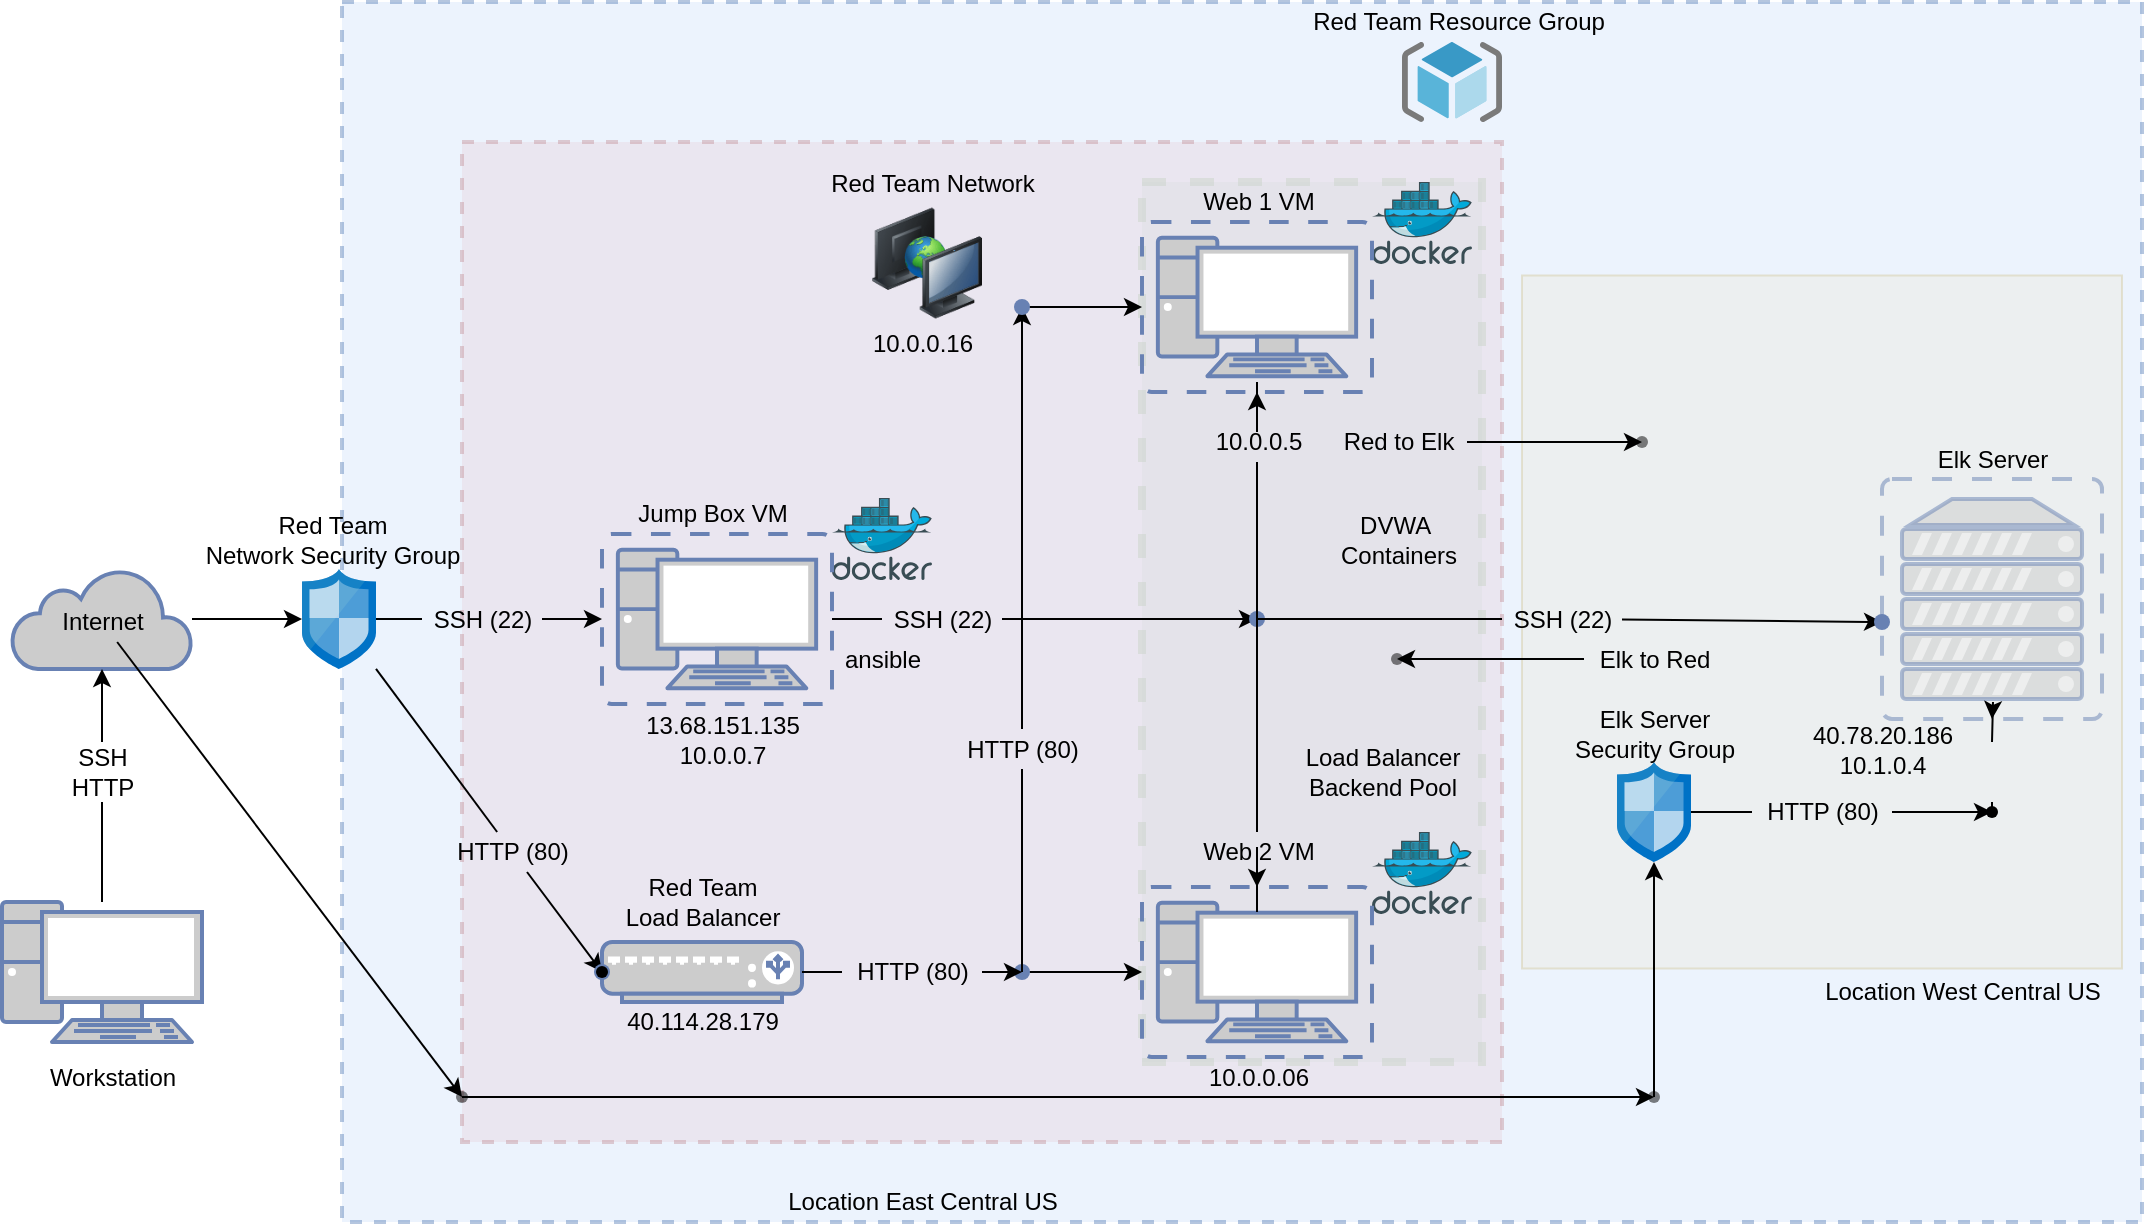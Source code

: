 <mxfile version="15.3.8" type="github">
  <diagram id="gVg1l_e5ngf7s3ofBA7y" name="Page-1">
    <mxGraphModel dx="1420" dy="1215" grid="1" gridSize="10" guides="1" tooltips="1" connect="1" arrows="1" fold="1" page="1" pageScale="1" pageWidth="850" pageHeight="1100" math="0" shadow="0">
      <root>
        <mxCell id="0" />
        <mxCell id="1" parent="0" />
        <mxCell id="SJfGVHEzepV90QxteeoU-1" value="" style="whiteSpace=wrap;html=1;opacity=50;fillColor=#fff2cc;strokeColor=#d6b656;" vertex="1" parent="1">
          <mxGeometry x="810" y="346.75" width="300" height="346.5" as="geometry" />
        </mxCell>
        <mxCell id="CPA8m_iI57cZgcrJaICC-56" value="" style="whiteSpace=wrap;html=1;dashed=1;strokeWidth=4;opacity=50;fillColor=#d5e8d4;strokeColor=#82b366;" parent="1" vertex="1">
          <mxGeometry x="620" y="300" width="170" height="440" as="geometry" />
        </mxCell>
        <mxCell id="CPA8m_iI57cZgcrJaICC-45" value="" style="whiteSpace=wrap;html=1;dashed=1;strokeWidth=2;opacity=50;fillColor=#f8cecc;strokeColor=#b85450;" parent="1" vertex="1">
          <mxGeometry x="280" y="280" width="520" height="500" as="geometry" />
        </mxCell>
        <mxCell id="CPA8m_iI57cZgcrJaICC-43" value="" style="whiteSpace=wrap;html=1;dashed=1;opacity=50;strokeWidth=2;fillColor=#dae8fc;strokeColor=#6c8ebf;" parent="1" vertex="1">
          <mxGeometry x="220" y="210" width="900" height="610" as="geometry" />
        </mxCell>
        <mxCell id="CPA8m_iI57cZgcrJaICC-19" value="" style="edgeStyle=orthogonalEdgeStyle;rounded=0;orthogonalLoop=1;jettySize=auto;html=1;" parent="1" source="CPA8m_iI57cZgcrJaICC-1" target="CPA8m_iI57cZgcrJaICC-10" edge="1">
          <mxGeometry relative="1" as="geometry" />
        </mxCell>
        <mxCell id="CPA8m_iI57cZgcrJaICC-1" value="" style="html=1;outlineConnect=0;fillColor=#CCCCCC;strokeColor=#6881B3;gradientColor=none;gradientDirection=north;strokeWidth=2;shape=mxgraph.networks.cloud;fontColor=#ffffff;" parent="1" vertex="1">
          <mxGeometry x="55" y="493.5" width="90" height="50" as="geometry" />
        </mxCell>
        <mxCell id="CPA8m_iI57cZgcrJaICC-15" value="" style="edgeStyle=orthogonalEdgeStyle;rounded=0;orthogonalLoop=1;jettySize=auto;html=1;startArrow=none;" parent="1" source="CPA8m_iI57cZgcrJaICC-46" target="CPA8m_iI57cZgcrJaICC-1" edge="1">
          <mxGeometry relative="1" as="geometry" />
        </mxCell>
        <mxCell id="CPA8m_iI57cZgcrJaICC-2" value="" style="fontColor=#0066CC;verticalAlign=top;verticalLabelPosition=bottom;labelPosition=center;align=center;html=1;outlineConnect=0;fillColor=#CCCCCC;strokeColor=#6881B3;gradientColor=none;gradientDirection=north;strokeWidth=2;shape=mxgraph.networks.pc;" parent="1" vertex="1">
          <mxGeometry x="50" y="660" width="100" height="70" as="geometry" />
        </mxCell>
        <mxCell id="CPA8m_iI57cZgcrJaICC-3" value="" style="sketch=0;aspect=fixed;html=1;points=[];align=center;image;fontSize=12;image=img/lib/mscae/Docker.svg;" parent="1" vertex="1">
          <mxGeometry x="465" y="458" width="50" height="41" as="geometry" />
        </mxCell>
        <mxCell id="CPA8m_iI57cZgcrJaICC-4" value="" style="sketch=0;aspect=fixed;html=1;points=[];align=center;image;fontSize=12;image=img/lib/mscae/Docker.svg;" parent="1" vertex="1">
          <mxGeometry x="735" y="625" width="50" height="41" as="geometry" />
        </mxCell>
        <mxCell id="CPA8m_iI57cZgcrJaICC-5" value="" style="sketch=0;aspect=fixed;html=1;points=[];align=center;image;fontSize=12;image=img/lib/mscae/Docker.svg;" parent="1" vertex="1">
          <mxGeometry x="735" y="300" width="50" height="41" as="geometry" />
        </mxCell>
        <mxCell id="CPA8m_iI57cZgcrJaICC-29" value="" style="edgeStyle=orthogonalEdgeStyle;rounded=0;orthogonalLoop=1;jettySize=auto;html=1;startArrow=none;" parent="1" source="CPA8m_iI57cZgcrJaICC-76" edge="1">
          <mxGeometry relative="1" as="geometry">
            <mxPoint x="677.5" y="518.5" as="targetPoint" />
          </mxGeometry>
        </mxCell>
        <mxCell id="CPA8m_iI57cZgcrJaICC-6" value="" style="fontColor=#0066CC;verticalAlign=top;verticalLabelPosition=bottom;labelPosition=center;align=center;html=1;outlineConnect=0;fillColor=#CCCCCC;strokeColor=#6881B3;gradientColor=none;gradientDirection=north;strokeWidth=2;shape=mxgraph.networks.virtual_pc;" parent="1" vertex="1">
          <mxGeometry x="350" y="476" width="115" height="85" as="geometry" />
        </mxCell>
        <mxCell id="CPA8m_iI57cZgcrJaICC-7" value="" style="fontColor=#0066CC;verticalAlign=top;verticalLabelPosition=bottom;labelPosition=center;align=center;html=1;outlineConnect=0;fillColor=#CCCCCC;strokeColor=#6881B3;gradientColor=none;gradientDirection=north;strokeWidth=2;shape=mxgraph.networks.virtual_pc;" parent="1" vertex="1">
          <mxGeometry x="620" y="320" width="115" height="85" as="geometry" />
        </mxCell>
        <mxCell id="CPA8m_iI57cZgcrJaICC-8" value="" style="fontColor=#0066CC;verticalAlign=top;verticalLabelPosition=bottom;labelPosition=center;align=center;html=1;outlineConnect=0;fillColor=#CCCCCC;strokeColor=#6881B3;gradientColor=none;gradientDirection=north;strokeWidth=2;shape=mxgraph.networks.virtual_pc;" parent="1" vertex="1">
          <mxGeometry x="620" y="652.5" width="115" height="85" as="geometry" />
        </mxCell>
        <mxCell id="CPA8m_iI57cZgcrJaICC-13" style="edgeStyle=orthogonalEdgeStyle;rounded=0;orthogonalLoop=1;jettySize=auto;html=1;exitX=0.5;exitY=0;exitDx=0;exitDy=0;exitPerimeter=0;" parent="1" source="CPA8m_iI57cZgcrJaICC-9" edge="1">
          <mxGeometry relative="1" as="geometry">
            <mxPoint x="415" y="696" as="targetPoint" />
          </mxGeometry>
        </mxCell>
        <mxCell id="CPA8m_iI57cZgcrJaICC-9" value="" style="fontColor=#0066CC;verticalAlign=top;verticalLabelPosition=bottom;labelPosition=center;align=center;html=1;outlineConnect=0;fillColor=#CCCCCC;strokeColor=#6881B3;gradientColor=none;gradientDirection=north;strokeWidth=2;shape=mxgraph.networks.load_balancer;" parent="1" vertex="1">
          <mxGeometry x="350" y="680" width="100" height="30" as="geometry" />
        </mxCell>
        <mxCell id="CPA8m_iI57cZgcrJaICC-20" value="" style="edgeStyle=orthogonalEdgeStyle;rounded=0;orthogonalLoop=1;jettySize=auto;html=1;startArrow=none;" parent="1" source="CPA8m_iI57cZgcrJaICC-65" target="CPA8m_iI57cZgcrJaICC-6" edge="1">
          <mxGeometry relative="1" as="geometry" />
        </mxCell>
        <mxCell id="CPA8m_iI57cZgcrJaICC-42" value="" style="edgeStyle=none;rounded=0;orthogonalLoop=1;jettySize=auto;html=1;startArrow=none;" parent="1" source="CPA8m_iI57cZgcrJaICC-49" target="CPA8m_iI57cZgcrJaICC-41" edge="1">
          <mxGeometry relative="1" as="geometry" />
        </mxCell>
        <mxCell id="CPA8m_iI57cZgcrJaICC-10" value="" style="sketch=0;aspect=fixed;html=1;points=[];align=center;image;fontSize=12;image=img/lib/mscae/Network_Security_Groups_Classic.svg;" parent="1" vertex="1">
          <mxGeometry x="200" y="493.5" width="37" height="50" as="geometry" />
        </mxCell>
        <mxCell id="CPA8m_iI57cZgcrJaICC-11" value="" style="sketch=0;aspect=fixed;html=1;points=[];align=center;image;fontSize=12;image=img/lib/mscae/ResourceGroup.svg;" parent="1" vertex="1">
          <mxGeometry x="750" y="230" width="50" height="40" as="geometry" />
        </mxCell>
        <mxCell id="CPA8m_iI57cZgcrJaICC-12" value="" style="image;html=1;image=img/lib/clip_art/computers/Network_2_128x128.png" parent="1" vertex="1">
          <mxGeometry x="485" y="310.5" width="55" height="60" as="geometry" />
        </mxCell>
        <mxCell id="CPA8m_iI57cZgcrJaICC-16" value="" style="shape=waypoint;size=6;pointerEvents=1;points=[];fillColor=#CCCCCC;resizable=0;rotatable=0;perimeter=centerPerimeter;snapToPoint=1;fontColor=#0066CC;verticalAlign=top;strokeColor=#6881B3;strokeWidth=2;gradientDirection=north;" parent="1" vertex="1">
          <mxGeometry x="330" y="675" width="40" height="40" as="geometry" />
        </mxCell>
        <mxCell id="CPA8m_iI57cZgcrJaICC-32" value="" style="edgeStyle=orthogonalEdgeStyle;rounded=0;orthogonalLoop=1;jettySize=auto;html=1;startArrow=none;" parent="1" source="CPA8m_iI57cZgcrJaICC-67" target="CPA8m_iI57cZgcrJaICC-7" edge="1">
          <mxGeometry relative="1" as="geometry" />
        </mxCell>
        <mxCell id="CPA8m_iI57cZgcrJaICC-33" value="" style="edgeStyle=orthogonalEdgeStyle;rounded=0;orthogonalLoop=1;jettySize=auto;html=1;startArrow=none;" parent="1" source="CPA8m_iI57cZgcrJaICC-52" target="CPA8m_iI57cZgcrJaICC-8" edge="1">
          <mxGeometry relative="1" as="geometry" />
        </mxCell>
        <mxCell id="SJfGVHEzepV90QxteeoU-15" value="" style="edgeStyle=none;rounded=0;orthogonalLoop=1;jettySize=auto;html=1;startArrow=none;" edge="1" parent="1" source="SJfGVHEzepV90QxteeoU-34" target="SJfGVHEzepV90QxteeoU-14">
          <mxGeometry relative="1" as="geometry" />
        </mxCell>
        <mxCell id="CPA8m_iI57cZgcrJaICC-30" value="" style="shape=waypoint;size=6;pointerEvents=1;points=[];fillColor=#CCCCCC;resizable=0;rotatable=0;perimeter=centerPerimeter;snapToPoint=1;fontColor=#0066CC;verticalAlign=top;strokeColor=#6881B3;strokeWidth=2;gradientDirection=north;" parent="1" vertex="1">
          <mxGeometry x="657.5" y="498.5" width="40" height="40" as="geometry" />
        </mxCell>
        <mxCell id="CPA8m_iI57cZgcrJaICC-37" value="" style="edgeStyle=orthogonalEdgeStyle;rounded=0;orthogonalLoop=1;jettySize=auto;html=1;startArrow=none;" parent="1" source="CPA8m_iI57cZgcrJaICC-54" target="CPA8m_iI57cZgcrJaICC-36" edge="1">
          <mxGeometry relative="1" as="geometry" />
        </mxCell>
        <mxCell id="CPA8m_iI57cZgcrJaICC-39" value="" style="edgeStyle=orthogonalEdgeStyle;rounded=0;orthogonalLoop=1;jettySize=auto;html=1;" parent="1" source="CPA8m_iI57cZgcrJaICC-34" target="CPA8m_iI57cZgcrJaICC-8" edge="1">
          <mxGeometry relative="1" as="geometry" />
        </mxCell>
        <mxCell id="CPA8m_iI57cZgcrJaICC-34" value="" style="shape=waypoint;size=6;pointerEvents=1;points=[];fillColor=#CCCCCC;resizable=0;rotatable=0;perimeter=centerPerimeter;snapToPoint=1;fontColor=#0066CC;verticalAlign=top;strokeColor=#6881B3;strokeWidth=2;gradientDirection=north;" parent="1" vertex="1">
          <mxGeometry x="540" y="675" width="40" height="40" as="geometry" />
        </mxCell>
        <mxCell id="CPA8m_iI57cZgcrJaICC-38" value="" style="edgeStyle=orthogonalEdgeStyle;rounded=0;orthogonalLoop=1;jettySize=auto;html=1;" parent="1" source="CPA8m_iI57cZgcrJaICC-36" target="CPA8m_iI57cZgcrJaICC-7" edge="1">
          <mxGeometry relative="1" as="geometry" />
        </mxCell>
        <mxCell id="CPA8m_iI57cZgcrJaICC-36" value="" style="shape=waypoint;size=6;pointerEvents=1;points=[];fillColor=#CCCCCC;resizable=0;rotatable=0;perimeter=centerPerimeter;snapToPoint=1;fontColor=#0066CC;verticalAlign=top;strokeColor=#6881B3;strokeWidth=2;gradientDirection=north;" parent="1" vertex="1">
          <mxGeometry x="540" y="342.5" width="40" height="40" as="geometry" />
        </mxCell>
        <mxCell id="CPA8m_iI57cZgcrJaICC-41" value="" style="shape=waypoint;sketch=0;size=6;pointerEvents=1;points=[];fillColor=#ffffff;resizable=0;rotatable=0;perimeter=centerPerimeter;snapToPoint=1;verticalAlign=top;labelBackgroundColor=white;" parent="1" vertex="1">
          <mxGeometry x="330" y="675" width="40" height="40" as="geometry" />
        </mxCell>
        <mxCell id="CPA8m_iI57cZgcrJaICC-47" value="Workstation" style="text;html=1;resizable=0;autosize=1;align=center;verticalAlign=middle;points=[];fillColor=none;strokeColor=none;rounded=0;dashed=1;opacity=50;" parent="1" vertex="1">
          <mxGeometry x="65" y="737.5" width="80" height="20" as="geometry" />
        </mxCell>
        <mxCell id="CPA8m_iI57cZgcrJaICC-48" value="Red Team&lt;br&gt;Network Security Group" style="text;html=1;resizable=0;autosize=1;align=center;verticalAlign=middle;points=[];fillColor=none;strokeColor=none;rounded=0;dashed=1;opacity=50;" parent="1" vertex="1">
          <mxGeometry x="145" y="463.5" width="140" height="30" as="geometry" />
        </mxCell>
        <mxCell id="CPA8m_iI57cZgcrJaICC-50" value="Red Team&lt;br&gt;Load Balancer" style="text;html=1;resizable=0;autosize=1;align=center;verticalAlign=middle;points=[];fillColor=none;strokeColor=none;rounded=0;dashed=1;opacity=50;" parent="1" vertex="1">
          <mxGeometry x="355" y="645" width="90" height="30" as="geometry" />
        </mxCell>
        <mxCell id="CPA8m_iI57cZgcrJaICC-51" value="Jump Box VM" style="text;html=1;resizable=0;autosize=1;align=center;verticalAlign=middle;points=[];fillColor=none;strokeColor=none;rounded=0;dashed=1;opacity=50;" parent="1" vertex="1">
          <mxGeometry x="360" y="456" width="90" height="20" as="geometry" />
        </mxCell>
        <mxCell id="CPA8m_iI57cZgcrJaICC-53" value="Web 1 VM" style="text;html=1;resizable=0;autosize=1;align=center;verticalAlign=middle;points=[];fillColor=none;strokeColor=none;rounded=0;dashed=1;opacity=50;" parent="1" vertex="1">
          <mxGeometry x="642.5" y="300" width="70" height="20" as="geometry" />
        </mxCell>
        <mxCell id="CPA8m_iI57cZgcrJaICC-57" value="Load Balancer&lt;br&gt;Backend Pool" style="text;html=1;resizable=0;autosize=1;align=center;verticalAlign=middle;points=[];fillColor=none;strokeColor=none;rounded=0;dashed=1;opacity=50;" parent="1" vertex="1">
          <mxGeometry x="695" y="580" width="90" height="30" as="geometry" />
        </mxCell>
        <mxCell id="CPA8m_iI57cZgcrJaICC-58" value="Red Team Network" style="text;html=1;resizable=0;autosize=1;align=center;verticalAlign=middle;points=[];fillColor=none;strokeColor=none;rounded=0;dashed=1;opacity=50;" parent="1" vertex="1">
          <mxGeometry x="455" y="290.5" width="120" height="20" as="geometry" />
        </mxCell>
        <mxCell id="CPA8m_iI57cZgcrJaICC-59" value="Red Team Resource Group" style="text;html=1;resizable=0;autosize=1;align=center;verticalAlign=middle;points=[];fillColor=none;strokeColor=none;rounded=0;dashed=1;opacity=50;" parent="1" vertex="1">
          <mxGeometry x="697.5" y="210" width="160" height="20" as="geometry" />
        </mxCell>
        <mxCell id="CPA8m_iI57cZgcrJaICC-61" value="13.68.151.135&lt;br&gt;10.0.0.7" style="text;html=1;resizable=0;autosize=1;align=center;verticalAlign=middle;points=[];fillColor=none;strokeColor=none;rounded=0;dashed=1;opacity=50;" parent="1" vertex="1">
          <mxGeometry x="365" y="563.5" width="90" height="30" as="geometry" />
        </mxCell>
        <mxCell id="CPA8m_iI57cZgcrJaICC-63" value="40.114.28.179" style="text;html=1;resizable=0;autosize=1;align=center;verticalAlign=middle;points=[];fillColor=none;strokeColor=none;rounded=0;dashed=1;opacity=50;" parent="1" vertex="1">
          <mxGeometry x="355" y="710" width="90" height="20" as="geometry" />
        </mxCell>
        <mxCell id="CPA8m_iI57cZgcrJaICC-64" value="10.0.0.16" style="text;html=1;resizable=0;autosize=1;align=center;verticalAlign=middle;points=[];fillColor=none;strokeColor=none;rounded=0;dashed=1;opacity=50;" parent="1" vertex="1">
          <mxGeometry x="475" y="370.5" width="70" height="20" as="geometry" />
        </mxCell>
        <mxCell id="CPA8m_iI57cZgcrJaICC-66" value="10.0.0.06" style="text;html=1;resizable=0;autosize=1;align=center;verticalAlign=middle;points=[];fillColor=none;strokeColor=none;rounded=0;dashed=1;opacity=50;" parent="1" vertex="1">
          <mxGeometry x="642.5" y="737.5" width="70" height="20" as="geometry" />
        </mxCell>
        <mxCell id="CPA8m_iI57cZgcrJaICC-67" value="10.0.0.5" style="text;html=1;resizable=0;autosize=1;align=center;verticalAlign=middle;points=[];fillColor=none;strokeColor=none;rounded=0;dashed=1;opacity=50;" parent="1" vertex="1">
          <mxGeometry x="647.5" y="420" width="60" height="20" as="geometry" />
        </mxCell>
        <mxCell id="CPA8m_iI57cZgcrJaICC-68" value="" style="edgeStyle=orthogonalEdgeStyle;rounded=0;orthogonalLoop=1;jettySize=auto;html=1;endArrow=none;" parent="1" source="CPA8m_iI57cZgcrJaICC-30" target="CPA8m_iI57cZgcrJaICC-67" edge="1">
          <mxGeometry relative="1" as="geometry">
            <mxPoint x="677.5" y="518.5" as="sourcePoint" />
            <mxPoint x="677.5" y="405" as="targetPoint" />
          </mxGeometry>
        </mxCell>
        <mxCell id="CPA8m_iI57cZgcrJaICC-65" value="SSH (22)" style="text;html=1;resizable=0;autosize=1;align=center;verticalAlign=middle;points=[];fillColor=none;strokeColor=none;rounded=0;dashed=1;opacity=50;" parent="1" vertex="1">
          <mxGeometry x="260" y="508.5" width="60" height="20" as="geometry" />
        </mxCell>
        <mxCell id="CPA8m_iI57cZgcrJaICC-69" value="" style="edgeStyle=orthogonalEdgeStyle;rounded=0;orthogonalLoop=1;jettySize=auto;html=1;endArrow=none;" parent="1" source="CPA8m_iI57cZgcrJaICC-10" target="CPA8m_iI57cZgcrJaICC-65" edge="1">
          <mxGeometry relative="1" as="geometry">
            <mxPoint x="237" y="518.5" as="sourcePoint" />
            <mxPoint x="350" y="518.5" as="targetPoint" />
          </mxGeometry>
        </mxCell>
        <mxCell id="CPA8m_iI57cZgcrJaICC-49" value="HTTP (80)" style="text;html=1;resizable=0;autosize=1;align=center;verticalAlign=middle;points=[];fillColor=none;strokeColor=none;rounded=0;dashed=1;opacity=50;" parent="1" vertex="1">
          <mxGeometry x="270" y="625" width="70" height="20" as="geometry" />
        </mxCell>
        <mxCell id="CPA8m_iI57cZgcrJaICC-70" value="" style="edgeStyle=none;rounded=0;orthogonalLoop=1;jettySize=auto;html=1;endArrow=none;" parent="1" source="CPA8m_iI57cZgcrJaICC-10" target="CPA8m_iI57cZgcrJaICC-49" edge="1">
          <mxGeometry relative="1" as="geometry">
            <mxPoint x="237" y="543.331" as="sourcePoint" />
            <mxPoint x="350" y="695" as="targetPoint" />
          </mxGeometry>
        </mxCell>
        <mxCell id="CPA8m_iI57cZgcrJaICC-46" value="SSH&lt;br&gt;HTTP" style="text;html=1;resizable=0;autosize=1;align=center;verticalAlign=middle;points=[];fillColor=none;strokeColor=none;rounded=0;dashed=1;opacity=50;" parent="1" vertex="1">
          <mxGeometry x="75" y="580" width="50" height="30" as="geometry" />
        </mxCell>
        <mxCell id="CPA8m_iI57cZgcrJaICC-71" value="" style="edgeStyle=orthogonalEdgeStyle;rounded=0;orthogonalLoop=1;jettySize=auto;html=1;endArrow=none;" parent="1" source="CPA8m_iI57cZgcrJaICC-2" target="CPA8m_iI57cZgcrJaICC-46" edge="1">
          <mxGeometry relative="1" as="geometry">
            <mxPoint x="100" y="660" as="sourcePoint" />
            <mxPoint x="100" y="543.5" as="targetPoint" />
          </mxGeometry>
        </mxCell>
        <mxCell id="CPA8m_iI57cZgcrJaICC-54" value="HTTP (80)" style="text;html=1;resizable=0;autosize=1;align=center;verticalAlign=middle;points=[];fillColor=none;strokeColor=none;rounded=0;dashed=1;opacity=50;" parent="1" vertex="1">
          <mxGeometry x="525" y="573.5" width="70" height="20" as="geometry" />
        </mxCell>
        <mxCell id="CPA8m_iI57cZgcrJaICC-72" value="" style="edgeStyle=orthogonalEdgeStyle;rounded=0;orthogonalLoop=1;jettySize=auto;html=1;endArrow=none;" parent="1" source="CPA8m_iI57cZgcrJaICC-34" target="CPA8m_iI57cZgcrJaICC-54" edge="1">
          <mxGeometry relative="1" as="geometry">
            <mxPoint x="560" y="695" as="sourcePoint" />
            <mxPoint x="560" y="362.5" as="targetPoint" />
          </mxGeometry>
        </mxCell>
        <mxCell id="CPA8m_iI57cZgcrJaICC-74" value="" style="edgeStyle=none;rounded=0;orthogonalLoop=1;jettySize=auto;html=1;" parent="1" source="CPA8m_iI57cZgcrJaICC-55" target="CPA8m_iI57cZgcrJaICC-34" edge="1">
          <mxGeometry relative="1" as="geometry" />
        </mxCell>
        <mxCell id="CPA8m_iI57cZgcrJaICC-55" value="HTTP (80)" style="text;html=1;resizable=0;autosize=1;align=center;verticalAlign=middle;points=[];fillColor=none;strokeColor=none;rounded=0;dashed=1;opacity=50;" parent="1" vertex="1">
          <mxGeometry x="470" y="685" width="70" height="20" as="geometry" />
        </mxCell>
        <mxCell id="CPA8m_iI57cZgcrJaICC-73" value="" style="edgeStyle=orthogonalEdgeStyle;rounded=0;orthogonalLoop=1;jettySize=auto;html=1;endArrow=none;" parent="1" source="CPA8m_iI57cZgcrJaICC-9" target="CPA8m_iI57cZgcrJaICC-55" edge="1">
          <mxGeometry relative="1" as="geometry">
            <mxPoint x="450" y="695" as="sourcePoint" />
            <mxPoint x="560" y="695" as="targetPoint" />
          </mxGeometry>
        </mxCell>
        <mxCell id="CPA8m_iI57cZgcrJaICC-52" value="Web 2 VM" style="text;html=1;resizable=0;autosize=1;align=center;verticalAlign=middle;points=[];fillColor=none;strokeColor=none;rounded=0;dashed=1;opacity=50;" parent="1" vertex="1">
          <mxGeometry x="642.5" y="625" width="70" height="20" as="geometry" />
        </mxCell>
        <mxCell id="CPA8m_iI57cZgcrJaICC-75" value="" style="edgeStyle=orthogonalEdgeStyle;rounded=0;orthogonalLoop=1;jettySize=auto;html=1;endArrow=none;" parent="1" source="CPA8m_iI57cZgcrJaICC-30" target="CPA8m_iI57cZgcrJaICC-52" edge="1">
          <mxGeometry relative="1" as="geometry">
            <mxPoint x="677.5" y="518.5" as="sourcePoint" />
            <mxPoint x="677.5" y="652.5" as="targetPoint" />
          </mxGeometry>
        </mxCell>
        <mxCell id="CPA8m_iI57cZgcrJaICC-76" value="SSH (22)" style="text;html=1;resizable=0;autosize=1;align=center;verticalAlign=middle;points=[];fillColor=none;strokeColor=none;rounded=0;dashed=1;opacity=50;" parent="1" vertex="1">
          <mxGeometry x="490" y="508.5" width="60" height="20" as="geometry" />
        </mxCell>
        <mxCell id="CPA8m_iI57cZgcrJaICC-77" value="" style="edgeStyle=orthogonalEdgeStyle;rounded=0;orthogonalLoop=1;jettySize=auto;html=1;endArrow=none;" parent="1" source="CPA8m_iI57cZgcrJaICC-6" target="CPA8m_iI57cZgcrJaICC-76" edge="1">
          <mxGeometry relative="1" as="geometry">
            <mxPoint x="465" y="518.5" as="sourcePoint" />
            <mxPoint x="677.5" y="518.5" as="targetPoint" />
          </mxGeometry>
        </mxCell>
        <mxCell id="SJfGVHEzepV90QxteeoU-28" value="" style="edgeStyle=orthogonalEdgeStyle;rounded=0;orthogonalLoop=1;jettySize=auto;html=1;startArrow=none;" edge="1" parent="1" source="SJfGVHEzepV90QxteeoU-37" target="SJfGVHEzepV90QxteeoU-27">
          <mxGeometry relative="1" as="geometry" />
        </mxCell>
        <mxCell id="SJfGVHEzepV90QxteeoU-3" value="" style="sketch=0;aspect=fixed;html=1;points=[];align=center;image;fontSize=12;image=img/lib/mscae/Network_Security_Groups_Classic.svg;" vertex="1" parent="1">
          <mxGeometry x="857.5" y="590" width="37" height="50" as="geometry" />
        </mxCell>
        <mxCell id="SJfGVHEzepV90QxteeoU-7" value="" style="edgeStyle=none;rounded=0;orthogonalLoop=1;jettySize=auto;html=1;" edge="1" parent="1" source="SJfGVHEzepV90QxteeoU-4" target="SJfGVHEzepV90QxteeoU-6">
          <mxGeometry relative="1" as="geometry" />
        </mxCell>
        <mxCell id="SJfGVHEzepV90QxteeoU-4" value="Internet" style="text;html=1;resizable=0;autosize=1;align=center;verticalAlign=middle;points=[];fillColor=none;strokeColor=none;rounded=0;opacity=50;" vertex="1" parent="1">
          <mxGeometry x="70" y="510" width="60" height="20" as="geometry" />
        </mxCell>
        <mxCell id="SJfGVHEzepV90QxteeoU-5" value="Elk Server&lt;br&gt;Security Group" style="text;html=1;resizable=0;autosize=1;align=center;verticalAlign=middle;points=[];fillColor=none;strokeColor=none;rounded=0;opacity=50;" vertex="1" parent="1">
          <mxGeometry x="826" y="561" width="100" height="30" as="geometry" />
        </mxCell>
        <mxCell id="SJfGVHEzepV90QxteeoU-11" value="" style="edgeStyle=none;rounded=0;orthogonalLoop=1;jettySize=auto;html=1;" edge="1" parent="1" source="SJfGVHEzepV90QxteeoU-6" target="SJfGVHEzepV90QxteeoU-10">
          <mxGeometry relative="1" as="geometry" />
        </mxCell>
        <mxCell id="SJfGVHEzepV90QxteeoU-6" value="" style="shape=waypoint;sketch=0;size=6;pointerEvents=1;points=[];fillColor=none;resizable=0;rotatable=0;perimeter=centerPerimeter;snapToPoint=1;opacity=50;" vertex="1" parent="1">
          <mxGeometry x="260" y="737.5" width="40" height="40" as="geometry" />
        </mxCell>
        <mxCell id="SJfGVHEzepV90QxteeoU-12" value="" style="edgeStyle=none;rounded=0;orthogonalLoop=1;jettySize=auto;html=1;" edge="1" parent="1" source="SJfGVHEzepV90QxteeoU-10" target="SJfGVHEzepV90QxteeoU-3">
          <mxGeometry relative="1" as="geometry" />
        </mxCell>
        <mxCell id="SJfGVHEzepV90QxteeoU-10" value="" style="shape=waypoint;sketch=0;size=6;pointerEvents=1;points=[];fillColor=none;resizable=0;rotatable=0;perimeter=centerPerimeter;snapToPoint=1;opacity=50;" vertex="1" parent="1">
          <mxGeometry x="856" y="737.5" width="40" height="40" as="geometry" />
        </mxCell>
        <mxCell id="SJfGVHEzepV90QxteeoU-14" value="" style="shape=waypoint;size=6;pointerEvents=1;points=[];fillColor=#CCCCCC;resizable=0;rotatable=0;perimeter=centerPerimeter;snapToPoint=1;fontColor=#0066CC;verticalAlign=top;strokeColor=#6881B3;strokeWidth=2;gradientDirection=north;" vertex="1" parent="1">
          <mxGeometry x="970" y="500" width="40" height="40" as="geometry" />
        </mxCell>
        <mxCell id="SJfGVHEzepV90QxteeoU-31" value="" style="edgeStyle=orthogonalEdgeStyle;rounded=0;orthogonalLoop=1;jettySize=auto;html=1;startArrow=none;" edge="1" parent="1" target="SJfGVHEzepV90QxteeoU-2">
          <mxGeometry relative="1" as="geometry">
            <mxPoint x="1045" y="580" as="sourcePoint" />
          </mxGeometry>
        </mxCell>
        <mxCell id="SJfGVHEzepV90QxteeoU-27" value="" style="shape=waypoint;sketch=0;size=6;pointerEvents=1;points=[];fillColor=#ffffff;resizable=0;rotatable=0;perimeter=centerPerimeter;snapToPoint=1;verticalAlign=top;labelBackgroundColor=white;" vertex="1" parent="1">
          <mxGeometry x="1025" y="595" width="40" height="40" as="geometry" />
        </mxCell>
        <mxCell id="SJfGVHEzepV90QxteeoU-2" value="" style="fontColor=#0066CC;verticalAlign=top;verticalLabelPosition=bottom;labelPosition=center;align=center;html=1;outlineConnect=0;fillColor=#CCCCCC;strokeColor=#6881B3;gradientColor=none;gradientDirection=north;strokeWidth=2;shape=mxgraph.networks.virtual_server;opacity=50;" vertex="1" parent="1">
          <mxGeometry x="990" y="448.5" width="110" height="120" as="geometry" />
        </mxCell>
        <mxCell id="SJfGVHEzepV90QxteeoU-32" value="Location East Central US" style="text;html=1;resizable=0;autosize=1;align=center;verticalAlign=middle;points=[];fillColor=none;strokeColor=none;rounded=0;opacity=50;" vertex="1" parent="1">
          <mxGeometry x="435" y="800" width="150" height="20" as="geometry" />
        </mxCell>
        <mxCell id="SJfGVHEzepV90QxteeoU-33" value="Location West Central US" style="text;html=1;resizable=0;autosize=1;align=center;verticalAlign=middle;points=[];fillColor=none;strokeColor=none;rounded=0;opacity=50;" vertex="1" parent="1">
          <mxGeometry x="955" y="695" width="150" height="20" as="geometry" />
        </mxCell>
        <mxCell id="SJfGVHEzepV90QxteeoU-34" value="SSH (22)" style="text;html=1;resizable=0;autosize=1;align=center;verticalAlign=middle;points=[];fillColor=none;strokeColor=none;rounded=0;opacity=50;" vertex="1" parent="1">
          <mxGeometry x="800" y="508.5" width="60" height="20" as="geometry" />
        </mxCell>
        <mxCell id="SJfGVHEzepV90QxteeoU-35" value="" style="edgeStyle=none;rounded=0;orthogonalLoop=1;jettySize=auto;html=1;endArrow=none;" edge="1" parent="1" source="CPA8m_iI57cZgcrJaICC-30" target="SJfGVHEzepV90QxteeoU-34">
          <mxGeometry relative="1" as="geometry">
            <mxPoint x="677.5" y="518.5" as="sourcePoint" />
            <mxPoint x="990" y="520" as="targetPoint" />
          </mxGeometry>
        </mxCell>
        <mxCell id="SJfGVHEzepV90QxteeoU-36" value="Elk Server" style="text;html=1;resizable=0;autosize=1;align=center;verticalAlign=middle;points=[];fillColor=none;strokeColor=none;rounded=0;opacity=50;" vertex="1" parent="1">
          <mxGeometry x="1010" y="428.5" width="70" height="20" as="geometry" />
        </mxCell>
        <mxCell id="SJfGVHEzepV90QxteeoU-37" value="HTTP (80)" style="text;html=1;resizable=0;autosize=1;align=center;verticalAlign=middle;points=[];fillColor=none;strokeColor=none;rounded=0;opacity=50;" vertex="1" parent="1">
          <mxGeometry x="925" y="605" width="70" height="20" as="geometry" />
        </mxCell>
        <mxCell id="SJfGVHEzepV90QxteeoU-38" value="" style="edgeStyle=orthogonalEdgeStyle;rounded=0;orthogonalLoop=1;jettySize=auto;html=1;endArrow=none;" edge="1" parent="1" source="SJfGVHEzepV90QxteeoU-3" target="SJfGVHEzepV90QxteeoU-37">
          <mxGeometry relative="1" as="geometry">
            <mxPoint x="894.5" y="615" as="sourcePoint" />
            <mxPoint x="1045" y="615" as="targetPoint" />
          </mxGeometry>
        </mxCell>
        <mxCell id="SJfGVHEzepV90QxteeoU-41" value="" style="edgeStyle=orthogonalEdgeStyle;rounded=0;orthogonalLoop=1;jettySize=auto;html=1;endArrow=none;" edge="1" parent="1" source="SJfGVHEzepV90QxteeoU-27">
          <mxGeometry relative="1" as="geometry">
            <mxPoint x="1045" y="615" as="sourcePoint" />
            <mxPoint x="1045" y="610" as="targetPoint" />
          </mxGeometry>
        </mxCell>
        <mxCell id="SJfGVHEzepV90QxteeoU-42" value="40.78.20.186&lt;br&gt;10.1.0.4" style="text;html=1;resizable=0;autosize=1;align=center;verticalAlign=middle;points=[];fillColor=none;strokeColor=none;rounded=0;opacity=50;" vertex="1" parent="1">
          <mxGeometry x="945" y="568.5" width="90" height="30" as="geometry" />
        </mxCell>
        <mxCell id="SJfGVHEzepV90QxteeoU-43" value="DVWA&amp;nbsp;&lt;br&gt;Containers&lt;br&gt;" style="text;html=1;resizable=0;autosize=1;align=center;verticalAlign=middle;points=[];fillColor=none;strokeColor=none;rounded=0;opacity=50;" vertex="1" parent="1">
          <mxGeometry x="712.5" y="463.5" width="70" height="30" as="geometry" />
        </mxCell>
        <mxCell id="SJfGVHEzepV90QxteeoU-44" value="ansible" style="text;html=1;resizable=0;autosize=1;align=center;verticalAlign=middle;points=[];fillColor=none;strokeColor=none;rounded=0;opacity=50;" vertex="1" parent="1">
          <mxGeometry x="465" y="528.5" width="50" height="20" as="geometry" />
        </mxCell>
        <mxCell id="SJfGVHEzepV90QxteeoU-47" value="" style="edgeStyle=none;rounded=0;orthogonalLoop=1;jettySize=auto;html=1;" edge="1" parent="1" source="SJfGVHEzepV90QxteeoU-45" target="SJfGVHEzepV90QxteeoU-46">
          <mxGeometry relative="1" as="geometry" />
        </mxCell>
        <mxCell id="SJfGVHEzepV90QxteeoU-45" value="Red to Elk" style="text;html=1;resizable=0;autosize=1;align=center;verticalAlign=middle;points=[];fillColor=none;strokeColor=none;rounded=0;opacity=50;" vertex="1" parent="1">
          <mxGeometry x="712.5" y="420" width="70" height="20" as="geometry" />
        </mxCell>
        <mxCell id="SJfGVHEzepV90QxteeoU-46" value="" style="shape=waypoint;sketch=0;size=6;pointerEvents=1;points=[];fillColor=none;resizable=0;rotatable=0;perimeter=centerPerimeter;snapToPoint=1;opacity=50;" vertex="1" parent="1">
          <mxGeometry x="850" y="410" width="40" height="40" as="geometry" />
        </mxCell>
        <mxCell id="SJfGVHEzepV90QxteeoU-53" value="" style="edgeStyle=none;rounded=0;orthogonalLoop=1;jettySize=auto;html=1;" edge="1" parent="1" source="SJfGVHEzepV90QxteeoU-48" target="SJfGVHEzepV90QxteeoU-52">
          <mxGeometry relative="1" as="geometry" />
        </mxCell>
        <mxCell id="SJfGVHEzepV90QxteeoU-48" value="Elk to Red" style="text;html=1;resizable=0;autosize=1;align=center;verticalAlign=middle;points=[];fillColor=none;strokeColor=none;rounded=0;opacity=50;" vertex="1" parent="1">
          <mxGeometry x="841" y="528.5" width="70" height="20" as="geometry" />
        </mxCell>
        <mxCell id="SJfGVHEzepV90QxteeoU-52" value="" style="shape=waypoint;sketch=0;size=6;pointerEvents=1;points=[];fillColor=none;resizable=0;rotatable=0;perimeter=centerPerimeter;snapToPoint=1;opacity=50;" vertex="1" parent="1">
          <mxGeometry x="727.5" y="518.5" width="40" height="40" as="geometry" />
        </mxCell>
      </root>
    </mxGraphModel>
  </diagram>
</mxfile>
